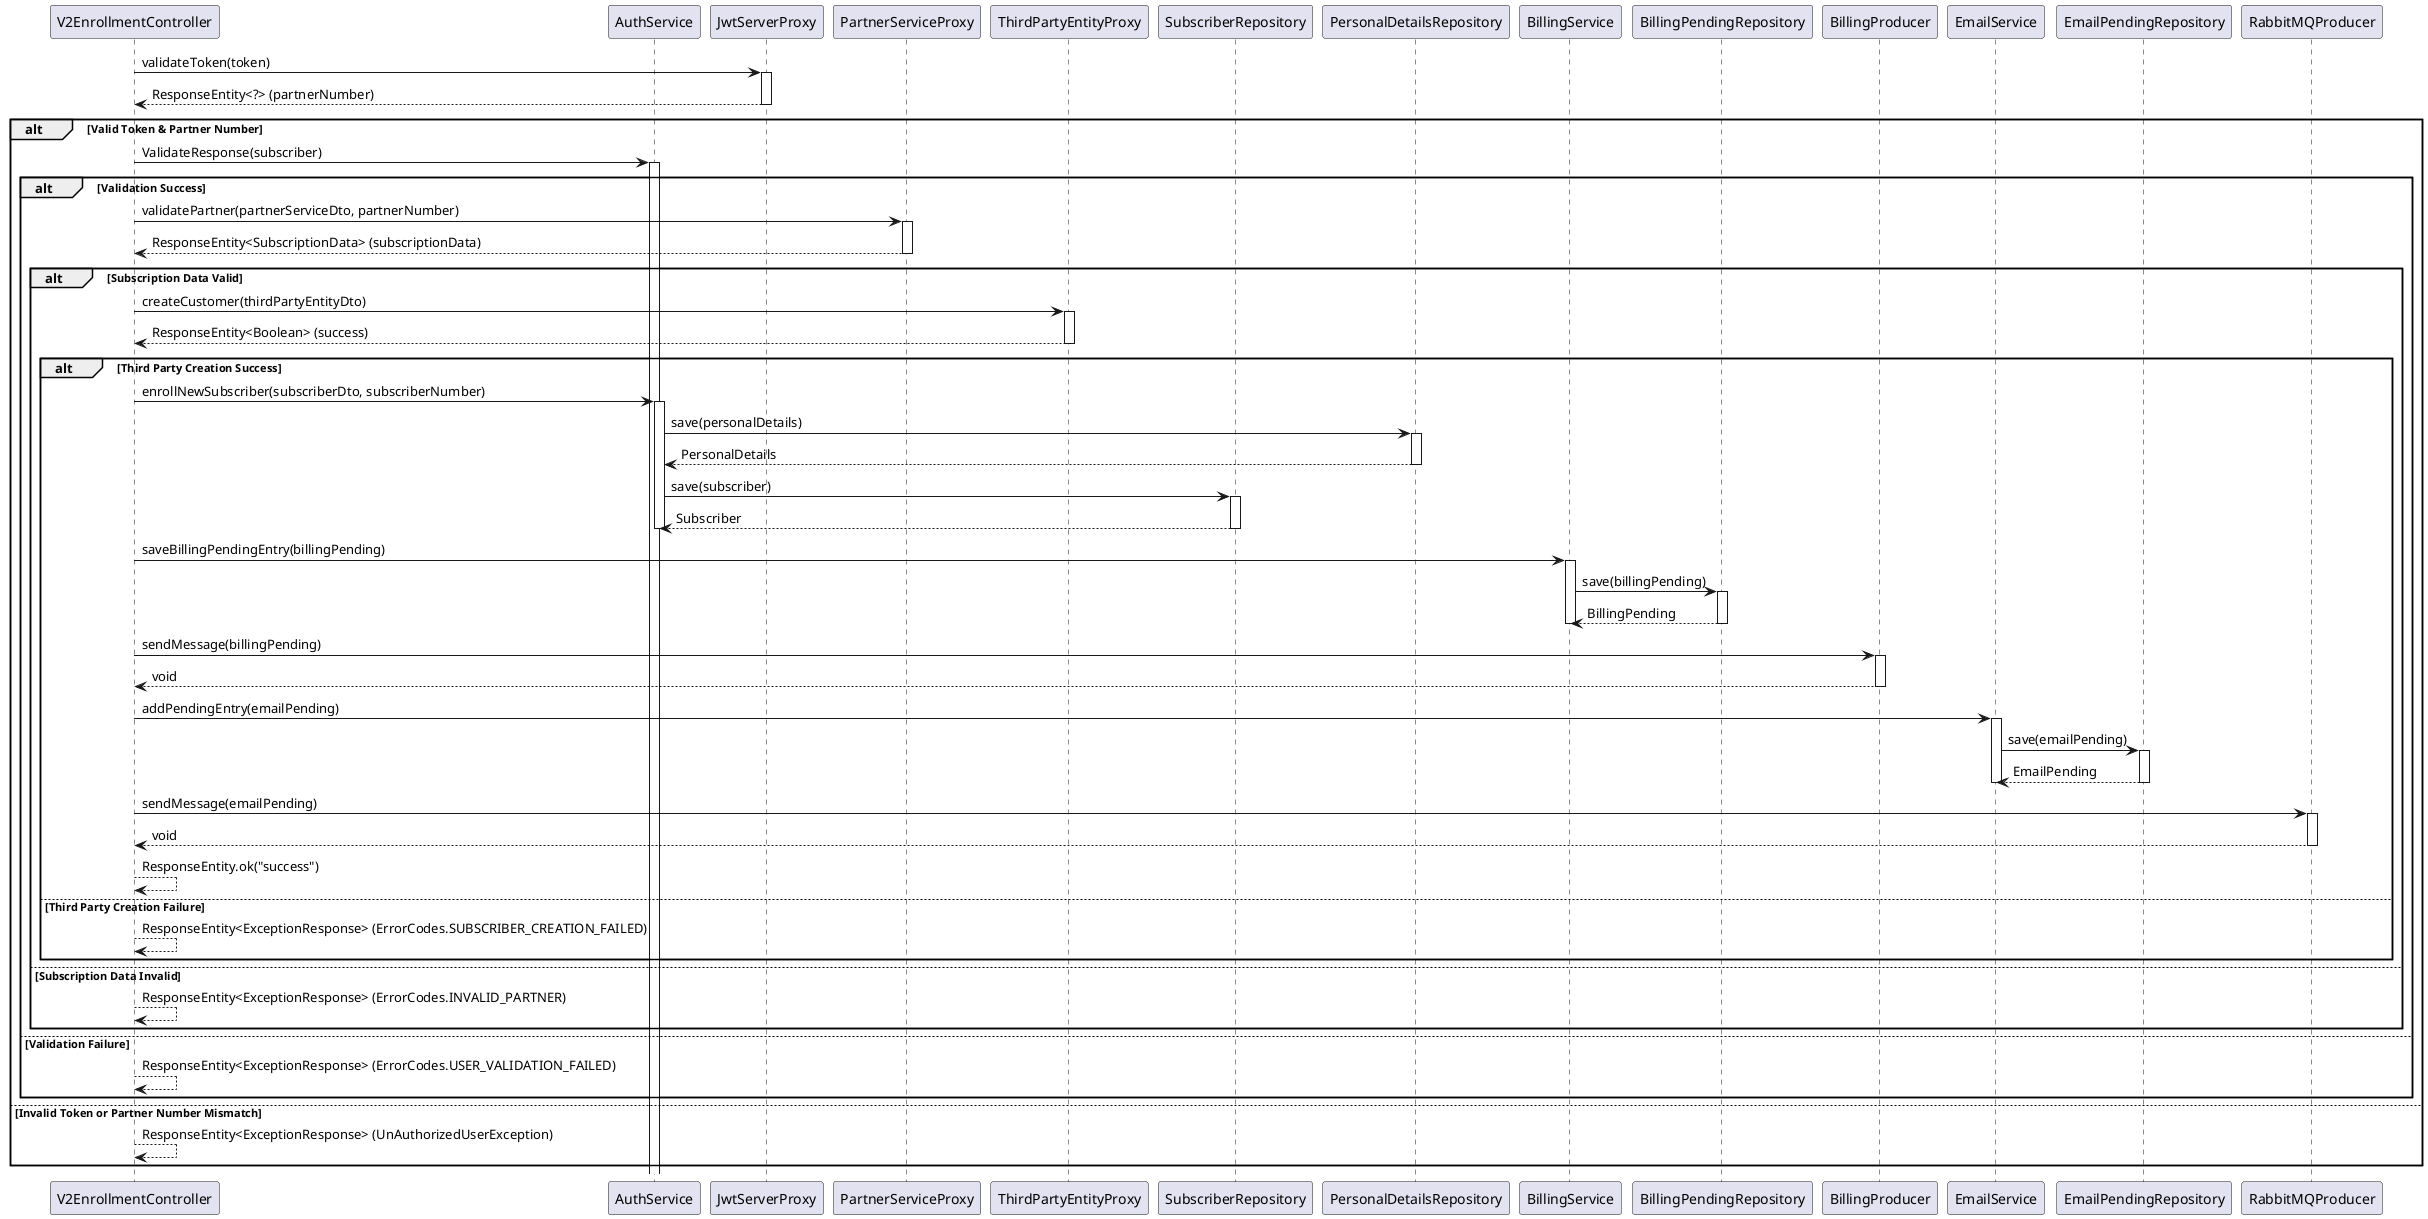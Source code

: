 ```plantuml
@startuml
'Participants
participant V2EnrollmentController
participant AuthService
participant JwtServerProxy
participant PartnerServiceProxy
participant ThirdPartyEntityProxy
participant SubscriberRepository
participant PersonalDetailsRepository
participant BillingService
participant BillingPendingRepository
participant BillingProducer
participant EmailService
participant EmailPendingRepository
participant RabbitMQProducer

'Sequence Flow
V2EnrollmentController -> JwtServerProxy: validateToken(token)
activate JwtServerProxy
JwtServerProxy --> V2EnrollmentController: ResponseEntity<?> (partnerNumber)
deactivate JwtServerProxy

alt Valid Token & Partner Number
    V2EnrollmentController -> AuthService: ValidateResponse(subscriber)
    activate AuthService
    alt Validation Success
        V2EnrollmentController -> PartnerServiceProxy: validatePartner(partnerServiceDto, partnerNumber)
        activate PartnerServiceProxy
        PartnerServiceProxy --> V2EnrollmentController: ResponseEntity<SubscriptionData> (subscriptionData)
        deactivate PartnerServiceProxy
        alt Subscription Data Valid
            V2EnrollmentController -> ThirdPartyEntityProxy: createCustomer(thirdPartyEntityDto)
            activate ThirdPartyEntityProxy
            ThirdPartyEntityProxy --> V2EnrollmentController: ResponseEntity<Boolean> (success)
            deactivate ThirdPartyEntityProxy
            alt Third Party Creation Success
                V2EnrollmentController -> AuthService: enrollNewSubscriber(subscriberDto, subscriberNumber)
                activate AuthService
                AuthService -> PersonalDetailsRepository: save(personalDetails)
                activate PersonalDetailsRepository
                PersonalDetailsRepository --> AuthService: PersonalDetails
                deactivate PersonalDetailsRepository
                AuthService -> SubscriberRepository: save(subscriber)
                activate SubscriberRepository
                SubscriberRepository --> AuthService: Subscriber
                deactivate SubscriberRepository
                deactivate AuthService

                V2EnrollmentController -> BillingService: saveBillingPendingEntry(billingPending)
                activate BillingService
                BillingService -> BillingPendingRepository: save(billingPending)
                activate BillingPendingRepository
                BillingPendingRepository --> BillingService: BillingPending
                deactivate BillingPendingRepository
                deactivate BillingService
                V2EnrollmentController -> BillingProducer: sendMessage(billingPending)
                activate BillingProducer
                BillingProducer --> V2EnrollmentController: void
                deactivate BillingProducer

                V2EnrollmentController -> EmailService: addPendingEntry(emailPending)
                activate EmailService
                EmailService -> EmailPendingRepository: save(emailPending)
                activate EmailPendingRepository
                EmailPendingRepository --> EmailService: EmailPending
                deactivate EmailPendingRepository
                deactivate EmailService
                V2EnrollmentController -> RabbitMQProducer: sendMessage(emailPending)
                activate RabbitMQProducer
                RabbitMQProducer --> V2EnrollmentController: void
                deactivate RabbitMQProducer

                V2EnrollmentController --> V2EnrollmentController: ResponseEntity.ok("success")
            else Third Party Creation Failure
                V2EnrollmentController --> V2EnrollmentController: ResponseEntity<ExceptionResponse> (ErrorCodes.SUBSCRIBER_CREATION_FAILED)
            end
        else Subscription Data Invalid
             V2EnrollmentController --> V2EnrollmentController: ResponseEntity<ExceptionResponse> (ErrorCodes.INVALID_PARTNER)
        end
    else Validation Failure
        V2EnrollmentController --> V2EnrollmentController: ResponseEntity<ExceptionResponse> (ErrorCodes.USER_VALIDATION_FAILED)
    end
else Invalid Token or Partner Number Mismatch
    V2EnrollmentController --> V2EnrollmentController: ResponseEntity<ExceptionResponse> (UnAuthorizedUserException)
end

@enduml
```

**Explanation of the Diagram:**

1.  **Components:** The diagram includes the key components of the Enrollment Service, such as the Controller (`V2EnrollmentController`), Services (`AuthService`, `BillingService`, `EmailService`), Repositories (`SubscriberRepository`, `PersonalDetailsRepository`, `BillingPendingRepository`, `EmailPendingRepository`), Kafka Producer (`BillingProducer`), RabbitMQ Producer (`RabbitMQProducer`), and Proxies for external services (`JwtServerProxy`, `PartnerServiceProxy`, `ThirdPartyEntityProxy`).

2.  **Workflow:**
    *   The `V2EnrollmentController` receives a new subscriber request (`addNewUser`).
    *   It first validates the JWT token via `JwtServerProxy.validateToken()`.
    *   If the token is valid and the partner number in the token matches the partner number in the request, it validates the subscriber data through the `AuthService.ValidateResponse()` method.
    *   Upon successful validation, it communicates with `PartnerServiceProxy.validatePartner()` to validate partner details.
    *   If partner validation is successful, it calls `ThirdPartyEntityProxy.createCustomer()` to create the customer in an external entity.
    *   After successful third-party customer creation, the core enrollment logic in `AuthService.enrollNewSubscriber()` is executed, which saves the `PersonalDetails` and `Subscriber` entities to their respective repositories (`PersonalDetailsRepository`, `SubscriberRepository`).
    *   Billing and Email services is called `BillingService.saveBillingPendingEntry()` and `RabbitMQProducer.sendMessage()` for message publishing respectively.
    *   Finally, the controller returns a success or failure response.

3.  **Data Flow:**
    *   The `SubscriberDto` contains subscriber data, which is passed between the controller and the `AuthService`.
    *   `PartnerServiceDto` and `SubscriptionData` is passed to the `PartnerServiceProxy`.
    *   The subscriber number is generated within the `AuthService`.
    *   `ThirdPartyEntityDto` is passed to `ThirdPartyEntityProxy`.
    *   `BillingPending` and `EmailPending` is passed to the respective services and queues.
    *   `PersonalDetails` and `Subscriber` entities are saved to the database.

4.  **Dependencies:** The diagram clearly shows the dependencies between the components, particularly the use of Proxies to interact with external services.

5.  **Error Handling:** Alternative flows are included to represent potential error scenarios, such as failed validations, invalid partner details, and failures during third-party customer creation.

6.  **Asynchronous Operations:** The asynchronous operations are saving billing details and sending an email.

7.  **Rate Limiting:** Controller is protected by `RateLimiter`.
